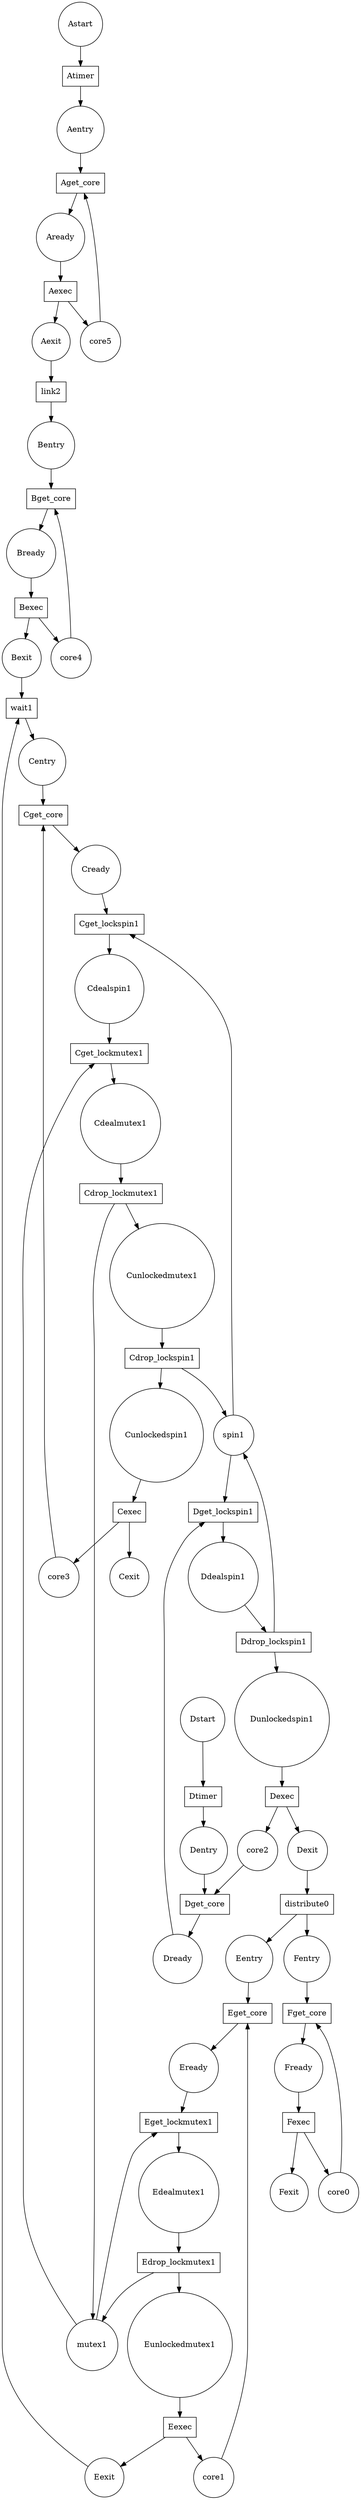 digraph G {
name="";
Aentry [label=Aentry, shape=circle];
Aget_core [label=Aget_core, shape=box];
Aready [label=Aready, shape=circle];
Aexec [label=Aexec, shape=box];
Aexit [label=Aexit, shape=circle];
Bentry [label=Bentry, shape=circle];
Bget_core [label=Bget_core, shape=box];
Bready [label=Bready, shape=circle];
Bexec [label=Bexec, shape=box];
Bexit [label=Bexit, shape=circle];
Centry [label=Centry, shape=circle];
Cget_core [label=Cget_core, shape=box];
Cready [label=Cready, shape=circle];
Cexec [label=Cexec, shape=box];
Cexit [label=Cexit, shape=circle];
Cget_lockspin1 [label=Cget_lockspin1, shape=box];
Cdealspin1 [label=Cdealspin1, shape=circle];
Cget_lockmutex1 [label=Cget_lockmutex1, shape=box];
Cdealmutex1 [label=Cdealmutex1, shape=circle];
Cdrop_lockmutex1 [label=Cdrop_lockmutex1, shape=box];
Cunlockedmutex1 [label=Cunlockedmutex1, shape=circle];
Cdrop_lockspin1 [label=Cdrop_lockspin1, shape=box];
Cunlockedspin1 [label=Cunlockedspin1, shape=circle];
Dentry [label=Dentry, shape=circle];
Dget_core [label=Dget_core, shape=box];
Dready [label=Dready, shape=circle];
Dexec [label=Dexec, shape=box];
Dexit [label=Dexit, shape=circle];
Dget_lockspin1 [label=Dget_lockspin1, shape=box];
Ddealspin1 [label=Ddealspin1, shape=circle];
Ddrop_lockspin1 [label=Ddrop_lockspin1, shape=box];
Dunlockedspin1 [label=Dunlockedspin1, shape=circle];
distribute0 [label=distribute0, shape=box];
Eentry [label=Eentry, shape=circle];
Eget_core [label=Eget_core, shape=box];
Eready [label=Eready, shape=circle];
Eexec [label=Eexec, shape=box];
Eexit [label=Eexit, shape=circle];
Eget_lockmutex1 [label=Eget_lockmutex1, shape=box];
Edealmutex1 [label=Edealmutex1, shape=circle];
Edrop_lockmutex1 [label=Edrop_lockmutex1, shape=box];
Eunlockedmutex1 [label=Eunlockedmutex1, shape=circle];
Fentry [label=Fentry, shape=circle];
Fget_core [label=Fget_core, shape=box];
Fready [label=Fready, shape=circle];
Fexec [label=Fexec, shape=box];
Fexit [label=Fexit, shape=circle];
wait1 [label=wait1, shape=box];
Astart [label=Astart, shape=circle];
Atimer [label=Atimer, shape=box];
link2 [label=link2, shape=box];
Dstart [label=Dstart, shape=circle];
Dtimer [label=Dtimer, shape=box];
core0 [label=core0, shape=circle];
core1 [label=core1, shape=circle];
core2 [label=core2, shape=circle];
core3 [label=core3, shape=circle];
core4 [label=core4, shape=circle];
core5 [label=core5, shape=circle];
mutex1 [label=mutex1, shape=circle];
spin1 [label=spin1, shape=circle];
Aentry->Aget_core  [label=""];
Aget_core->Aready  [label=""];
Aexec->Aexit  [label=""];
Aready->Aexec  [label=""];
Bentry->Bget_core  [label=""];
Bget_core->Bready  [label=""];
Bexec->Bexit  [label=""];
Bready->Bexec  [label=""];
Centry->Cget_core  [label=""];
Cget_core->Cready  [label=""];
Cexec->Cexit  [label=""];
Cready->Cget_lockspin1  [label=""];
Cget_lockspin1->Cdealspin1  [label=""];
Cdealspin1->Cget_lockmutex1  [label=""];
Cget_lockmutex1->Cdealmutex1  [label=""];
Cdealmutex1->Cdrop_lockmutex1  [label=""];
Cdrop_lockmutex1->Cunlockedmutex1  [label=""];
Cunlockedmutex1->Cdrop_lockspin1  [label=""];
Cdrop_lockspin1->Cunlockedspin1  [label=""];
Cunlockedspin1->Cexec  [label=""];
Dentry->Dget_core  [label=""];
Dget_core->Dready  [label=""];
Dexec->Dexit  [label=""];
Dready->Dget_lockspin1  [label=""];
Dget_lockspin1->Ddealspin1  [label=""];
Ddealspin1->Ddrop_lockspin1  [label=""];
Ddrop_lockspin1->Dunlockedspin1  [label=""];
Dunlockedspin1->Dexec  [label=""];
Eentry->Eget_core  [label=""];
Eget_core->Eready  [label=""];
Eexec->Eexit  [label=""];
Eready->Eget_lockmutex1  [label=""];
Eget_lockmutex1->Edealmutex1  [label=""];
Edealmutex1->Edrop_lockmutex1  [label=""];
Edrop_lockmutex1->Eunlockedmutex1  [label=""];
Eunlockedmutex1->Eexec  [label=""];
Fentry->Fget_core  [label=""];
Fget_core->Fready  [label=""];
Fexec->Fexit  [label=""];
Fready->Fexec  [label=""];
Astart->Atimer  [label=""];
Atimer->Aentry  [label=""];
Aexit->link2  [label=""];
link2->Bentry  [label=""];
Bexit->wait1  [label=""];
Dstart->Dtimer  [label=""];
Dtimer->Dentry  [label=""];
Dexit->distribute0  [label=""];
distribute0->Eentry  [label=""];
distribute0->Fentry  [label=""];
Eexit->wait1  [label=""];
wait1->Centry  [label=""];
core5->Aget_core  [label=""];
Aexec->core5  [label=""];
core4->Bget_core  [label=""];
Bexec->core4  [label=""];
core3->Cget_core  [label=""];
Cexec->core3  [label=""];
core2->Dget_core  [label=""];
Dexec->core2  [label=""];
core1->Eget_core  [label=""];
Eexec->core1  [label=""];
core0->Fget_core  [label=""];
Fexec->core0  [label=""];
spin1->Cget_lockspin1  [label=""];
Cdrop_lockspin1->spin1  [label=""];
mutex1->Cget_lockmutex1  [label=""];
Cdrop_lockmutex1->mutex1  [label=""];
spin1->Dget_lockspin1  [label=""];
Ddrop_lockspin1->spin1  [label=""];
mutex1->Eget_lockmutex1  [label=""];
Edrop_lockmutex1->mutex1  [label=""];
}
